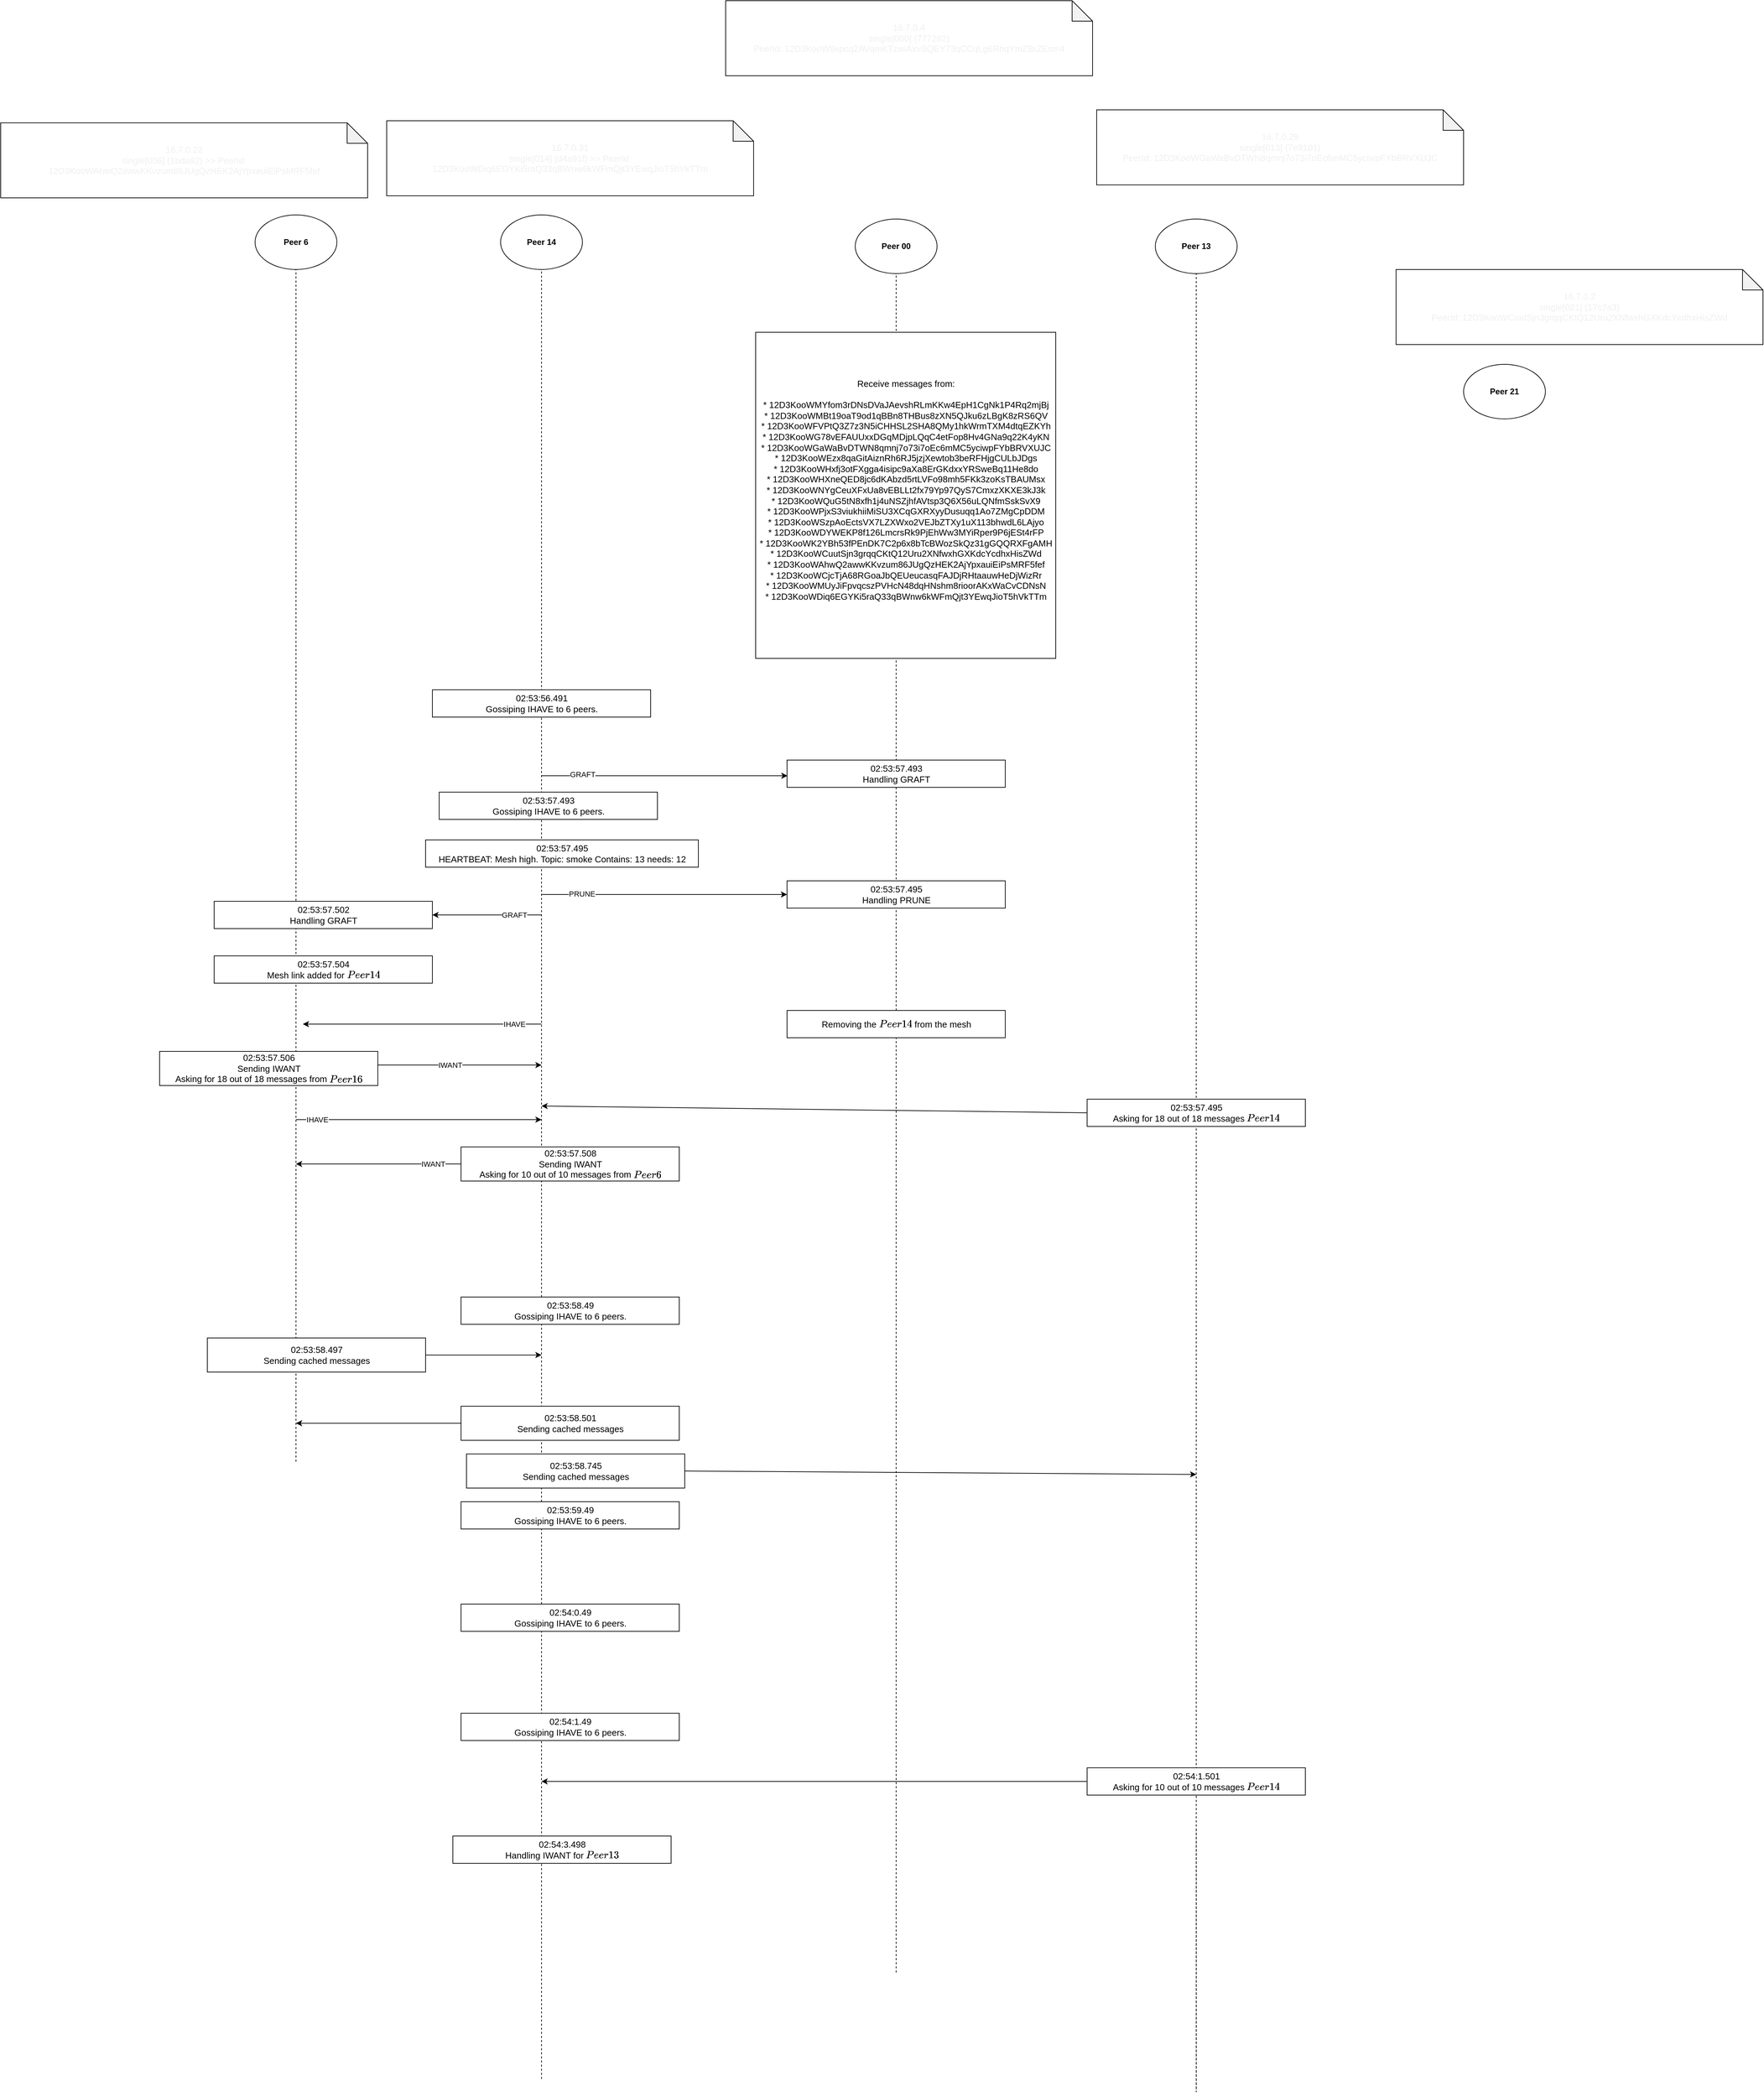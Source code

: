 <mxfile>
    <diagram id="ExdccTZqctQwAvQB16s_" name="Page-1">
        <mxGraphModel dx="5357" dy="3356" grid="1" gridSize="10" guides="1" tooltips="1" connect="1" arrows="1" fold="1" page="0" pageScale="1" pageWidth="827" pageHeight="1169" math="0" shadow="0">
            <root>
                <mxCell id="0"/>
                <mxCell id="1" parent="0"/>
                <mxCell id="187" value="" style="endArrow=none;dashed=1;html=1;fontSize=12;startArrow=none;entryX=0.5;entryY=1;entryDx=0;entryDy=0;" edge="1" parent="1" target="143">
                    <mxGeometry width="50" height="50" relative="1" as="geometry">
                        <mxPoint x="80" y="1770" as="sourcePoint"/>
                        <mxPoint x="535" y="-638" as="targetPoint"/>
                    </mxGeometry>
                </mxCell>
                <mxCell id="132" value="" style="endArrow=none;dashed=1;html=1;fontSize=12;entryX=0.5;entryY=1;entryDx=0;entryDy=0;startArrow=none;" parent="1" target="129" edge="1">
                    <mxGeometry width="50" height="50" relative="1" as="geometry">
                        <mxPoint x="-800" y="1021.25" as="sourcePoint"/>
                        <mxPoint x="-767" y="-111.96" as="targetPoint"/>
                    </mxGeometry>
                </mxCell>
                <mxCell id="126" value="16.7.0.31&lt;br&gt;single[014] (d4a91f) &amp;gt;&amp;gt; PeerId: 12D3KooWDiq6EGYKi5raQ33qBWnw6kWFmQjt3YEwqJioT5hVkTTm" style="shape=note;whiteSpace=wrap;html=1;backgroundOutline=1;darkOpacity=0.05;fontColor=#F0F0F0;fontSize=13;" parent="1" vertex="1">
                    <mxGeometry x="-667" y="-944" width="538" height="110" as="geometry"/>
                </mxCell>
                <mxCell id="129" value="Peer 6" style="ellipse;whiteSpace=wrap;html=1;fontStyle=1" parent="1" vertex="1">
                    <mxGeometry x="-860" y="-806" width="120" height="80" as="geometry"/>
                </mxCell>
                <mxCell id="130" value="Peer 14" style="ellipse;whiteSpace=wrap;html=1;fontStyle=1" parent="1" vertex="1">
                    <mxGeometry x="-500" y="-806" width="120" height="80" as="geometry"/>
                </mxCell>
                <mxCell id="133" value="" style="endArrow=none;dashed=1;html=1;fontSize=12;startArrow=none;entryX=0.5;entryY=1;entryDx=0;entryDy=0;" parent="1" target="130" edge="1">
                    <mxGeometry width="50" height="50" relative="1" as="geometry">
                        <mxPoint x="-440" y="1926" as="sourcePoint"/>
                        <mxPoint x="-440" y="-670" as="targetPoint"/>
                    </mxGeometry>
                </mxCell>
                <mxCell id="134" value="" style="endArrow=classic;html=1;entryX=0;entryY=0.5;entryDx=0;entryDy=0;" parent="1" edge="1" target="150">
                    <mxGeometry width="50" height="50" relative="1" as="geometry">
                        <mxPoint x="-440" y="190" as="sourcePoint"/>
                        <mxPoint x="-135.856" y="118.376" as="targetPoint"/>
                    </mxGeometry>
                </mxCell>
                <mxCell id="160" value="PRUNE" style="edgeLabel;html=1;align=center;verticalAlign=middle;resizable=0;points=[];" vertex="1" connectable="0" parent="134">
                    <mxGeometry x="-0.676" y="1" relative="1" as="geometry">
                        <mxPoint as="offset"/>
                    </mxGeometry>
                </mxCell>
                <mxCell id="135" value="02:53:57.493 &lt;br&gt;Handling GRAFT" style="html=1;dashed=0;whitespace=wrap;fontSize=13;" parent="1" vertex="1">
                    <mxGeometry x="-80" y="-7" width="320" height="40" as="geometry"/>
                </mxCell>
                <mxCell id="142" value="&lt;div&gt;16.7.0.4&lt;br&gt;&lt;/div&gt;&lt;div&gt;single[000] (777282)&lt;/div&gt;&lt;div&gt;PeerId: 12D3KooW9xpcq2AVqmKTzwiAxvSQEY73qCCqLg6RhqYmZBrZEsm4&lt;/div&gt;" style="shape=note;whiteSpace=wrap;html=1;backgroundOutline=1;darkOpacity=0.05;fontColor=#F0F0F0;fontSize=13;" vertex="1" parent="1">
                    <mxGeometry x="-170" y="-1120" width="538" height="110" as="geometry"/>
                </mxCell>
                <mxCell id="143" value="Peer 00" style="ellipse;whiteSpace=wrap;html=1;fontStyle=1" vertex="1" parent="1">
                    <mxGeometry x="20" y="-800" width="120" height="80" as="geometry"/>
                </mxCell>
                <mxCell id="144" value="Peer 13" style="ellipse;whiteSpace=wrap;html=1;fontStyle=1" vertex="1" parent="1">
                    <mxGeometry x="460" y="-800" width="120" height="80" as="geometry"/>
                </mxCell>
                <mxCell id="145" value="Peer 21" style="ellipse;whiteSpace=wrap;html=1;fontStyle=1" vertex="1" parent="1">
                    <mxGeometry x="912" y="-587" width="120" height="80" as="geometry"/>
                </mxCell>
                <mxCell id="146" value="16.7.0.29&lt;br&gt;&lt;div&gt;single[013] (7e9101)&lt;/div&gt;&lt;div&gt;PeerId: 12D3KooWGaWaBvDTWN8qmnj7o73i7oEc6mMC5yciwpFYbBRVXUJC&lt;/div&gt;" style="shape=note;whiteSpace=wrap;html=1;backgroundOutline=1;darkOpacity=0.05;fontColor=#F0F0F0;fontSize=13;" vertex="1" parent="1">
                    <mxGeometry x="374" y="-960" width="538" height="110" as="geometry"/>
                </mxCell>
                <mxCell id="147" value="16.7.0.2&lt;br&gt;&lt;div&gt;single[021] (17c7a3)&lt;/div&gt;&lt;div&gt;PeerId: 12D3KooWCuutSjn3grqqCKtQ12Uru2XNfwxhGXKdcYcdhxHisZWd&lt;/div&gt;" style="shape=note;whiteSpace=wrap;html=1;backgroundOutline=1;darkOpacity=0.05;fontColor=#F0F0F0;fontSize=13;" vertex="1" parent="1">
                    <mxGeometry x="813" y="-726" width="538" height="110" as="geometry"/>
                </mxCell>
                <mxCell id="148" value="" style="endArrow=classic;html=1;entryX=0.002;entryY=0.575;entryDx=0;entryDy=0;entryPerimeter=0;" edge="1" parent="1" target="135">
                    <mxGeometry width="50" height="50" relative="1" as="geometry">
                        <mxPoint x="-440" y="16" as="sourcePoint"/>
                        <mxPoint x="-136.856" y="15.996" as="targetPoint"/>
                    </mxGeometry>
                </mxCell>
                <mxCell id="159" value="GRAFT" style="edgeLabel;html=1;align=center;verticalAlign=middle;resizable=0;points=[];" vertex="1" connectable="0" parent="148">
                    <mxGeometry x="-0.669" y="2" relative="1" as="geometry">
                        <mxPoint as="offset"/>
                    </mxGeometry>
                </mxCell>
                <mxCell id="150" value="02:53:57.495&lt;br&gt;Handling PRUNE" style="html=1;dashed=0;whitespace=wrap;fontSize=13;" vertex="1" parent="1">
                    <mxGeometry x="-80" y="170" width="320" height="40" as="geometry"/>
                </mxCell>
                <mxCell id="151" value="Removing the `Peer 14` from the mesh" style="html=1;dashed=0;whitespace=wrap;fontSize=13;" vertex="1" parent="1">
                    <mxGeometry x="-80" y="360" width="320" height="40" as="geometry"/>
                </mxCell>
                <mxCell id="152" value="Receive messages from:&lt;br&gt;&lt;br&gt;&lt;div&gt;* 12D3KooWMYfom3rDNsDVaJAevshRLmKKw4EpH1CgNk1P4Rq2mjBj&lt;/div&gt;&lt;div&gt;* 12D3KooWMBt19oaT9od1qBBn8THBus8zXN5QJku6zLBgK8zRS6QV&lt;/div&gt;&lt;div&gt;* 12D3KooWFVPtQ3Z7z3N5iCHHSL2SHA8QMy1hkWrmTXM4dtqEZKYh&lt;/div&gt;&lt;div&gt;* 12D3KooWG78vEFAUUxxDGqMDjpLQqC4etFop8Hv4GNa9q22K4yKN&lt;/div&gt;&lt;div&gt;* 12D3KooWGaWaBvDTWN8qmnj7o73i7oEc6mMC5yciwpFYbBRVXUJC&lt;/div&gt;&lt;div&gt;* 12D3KooWEzx8qaGitAiznRh6RJ5jzjXewtob3beRFHjgCULbJDgs&lt;/div&gt;&lt;div&gt;* 12D3KooWHxfj3otFXgga4isipc9aXa8ErGKdxxYRSweBq11He8do&lt;/div&gt;&lt;div&gt;* 12D3KooWHXneQED8jc6dKAbzd5rtLVFo98mh5FKk3zoKsTBAUMsx&lt;/div&gt;&lt;div&gt;* 12D3KooWNYgCeuXFxUa8vEBLLt2fx79Yp97QyS7CmxzXKXE3kJ3k&lt;/div&gt;&lt;div&gt;* 12D3KooWQuG5tN8xfh1j4uNSZjhfAVtsp3Q6X56uLQNfmSskSvX9&lt;/div&gt;&lt;div&gt;* 12D3KooWPjxS3viukhiiMiSU3XCqGXRXyyDusuqq1Ao7ZMgCpDDM&lt;/div&gt;&lt;div&gt;* 12D3KooWSzpAoEctsVX7LZXWxo2VEJbZTXy1uX113bhwdL6LAjyo&lt;/div&gt;&lt;div&gt;* 12D3KooWDYWEKP8f126LmcrsRk9PjEhWw3MYiRper9P6jESt4rFP&lt;/div&gt;&lt;div&gt;* 12D3KooWK2YBh53fPEnDK7C2p6x8bTcBWozSkQz31gGQQRXFgAMH&lt;/div&gt;&lt;div&gt;* 12D3KooWCuutSjn3grqqCKtQ12Uru2XNfwxhGXKdcYcdhxHisZWd&lt;/div&gt;&lt;div&gt;* 12D3KooWAhwQ2awwKKvzum86JUgQzHEK2AjYpxauiEiPsMRF5fef&lt;/div&gt;&lt;div&gt;* 12D3KooWCjcTjA68RGoaJbQEUeucasqFAJDjRHtaauwHeDjWizRr&lt;/div&gt;&lt;div&gt;* 12D3KooWMUyJiFpvqcszPVHcN48dqHNshm8rioorAKxWaCvCDNsN&lt;/div&gt;&lt;div&gt;* 12D3KooWDiq6EGYKi5raQ33qBWnw6kWFmQjt3YEwqJioT5hVkTTm&lt;/div&gt;&lt;div&gt;&lt;br&gt;&lt;/div&gt;" style="html=1;dashed=0;whitespace=wrap;fontSize=13;" vertex="1" parent="1">
                    <mxGeometry x="-126" y="-634" width="440" height="478" as="geometry"/>
                </mxCell>
                <mxCell id="153" value="16.7.0.22&lt;br&gt;single[006] (1bda92) &amp;gt;&amp;gt; PeerId: 12D3KooWAhwQ2awwKKvzum86JUgQzHEK2AjYpxauiEiPsMRF5fef" style="shape=note;whiteSpace=wrap;html=1;backgroundOutline=1;darkOpacity=0.05;fontColor=#F0F0F0;fontSize=13;" vertex="1" parent="1">
                    <mxGeometry x="-1233" y="-941" width="538" height="110" as="geometry"/>
                </mxCell>
                <mxCell id="154" value="02:53:57.502&lt;br&gt;Handling GRAFT" style="html=1;dashed=0;whitespace=wrap;fontSize=13;" vertex="1" parent="1">
                    <mxGeometry x="-920" y="200" width="320" height="40" as="geometry"/>
                </mxCell>
                <mxCell id="155" value="" style="endArrow=classic;html=1;entryX=1;entryY=0.5;entryDx=0;entryDy=0;" edge="1" parent="1" target="154">
                    <mxGeometry width="50" height="50" relative="1" as="geometry">
                        <mxPoint x="-440" y="220" as="sourcePoint"/>
                        <mxPoint x="-118.12" y="26" as="targetPoint"/>
                    </mxGeometry>
                </mxCell>
                <mxCell id="158" value="GRAFT" style="edgeLabel;html=1;align=center;verticalAlign=middle;resizable=0;points=[];" vertex="1" connectable="0" parent="155">
                    <mxGeometry x="-0.079" y="-4" relative="1" as="geometry">
                        <mxPoint x="33" y="4" as="offset"/>
                    </mxGeometry>
                </mxCell>
                <mxCell id="156" value="02:53:57.504&lt;br&gt;Mesh link added for `Peer14`" style="html=1;dashed=0;whitespace=wrap;fontSize=13;" vertex="1" parent="1">
                    <mxGeometry x="-920" y="280" width="320" height="40" as="geometry"/>
                </mxCell>
                <mxCell id="161" value="" style="endArrow=classic;html=1;" edge="1" parent="1">
                    <mxGeometry width="50" height="50" relative="1" as="geometry">
                        <mxPoint x="-440" y="380" as="sourcePoint"/>
                        <mxPoint x="-790" y="380" as="targetPoint"/>
                    </mxGeometry>
                </mxCell>
                <mxCell id="162" value="IHAVE" style="edgeLabel;html=1;align=center;verticalAlign=middle;resizable=0;points=[];" vertex="1" connectable="0" parent="161">
                    <mxGeometry x="-0.079" y="-4" relative="1" as="geometry">
                        <mxPoint x="121" y="4" as="offset"/>
                    </mxGeometry>
                </mxCell>
                <mxCell id="163" value="" style="endArrow=classic;html=1;exitX=0;exitY=0.5;exitDx=0;exitDy=0;" edge="1" parent="1" source="170">
                    <mxGeometry width="50" height="50" relative="1" as="geometry">
                        <mxPoint x="-620" y="600" as="sourcePoint"/>
                        <mxPoint x="-800" y="585" as="targetPoint"/>
                    </mxGeometry>
                </mxCell>
                <mxCell id="164" value="IWANT" style="edgeLabel;html=1;align=center;verticalAlign=middle;resizable=0;points=[];" vertex="1" connectable="0" parent="163">
                    <mxGeometry x="-0.079" y="-4" relative="1" as="geometry">
                        <mxPoint x="70" y="4" as="offset"/>
                    </mxGeometry>
                </mxCell>
                <mxCell id="165" value="" style="endArrow=classic;html=1;" edge="1" parent="1">
                    <mxGeometry width="50" height="50" relative="1" as="geometry">
                        <mxPoint x="-680" y="440" as="sourcePoint"/>
                        <mxPoint x="-440" y="440" as="targetPoint"/>
                    </mxGeometry>
                </mxCell>
                <mxCell id="166" value="IWANT" style="edgeLabel;html=1;align=center;verticalAlign=middle;resizable=0;points=[];" vertex="1" connectable="0" parent="165">
                    <mxGeometry x="-0.079" y="-4" relative="1" as="geometry">
                        <mxPoint x="-5" y="-4" as="offset"/>
                    </mxGeometry>
                </mxCell>
                <mxCell id="168" value="02:53:57.506&lt;br&gt;Sending IWANT&lt;br&gt;Asking for 18 out of 18 messages from `Peer 16`" style="html=1;dashed=0;whitespace=wrap;fontSize=13;" vertex="1" parent="1">
                    <mxGeometry x="-1000" y="420" width="320" height="50" as="geometry"/>
                </mxCell>
                <mxCell id="170" value="02:53:57.508&lt;br&gt;Sending IWANT&lt;br&gt;Asking for 10 out of 10 messages from `Peer 6`" style="html=1;dashed=0;whitespace=wrap;fontSize=13;" vertex="1" parent="1">
                    <mxGeometry x="-558" y="560" width="320" height="50" as="geometry"/>
                </mxCell>
                <mxCell id="171" value="" style="endArrow=classic;html=1;" edge="1" parent="1">
                    <mxGeometry width="50" height="50" relative="1" as="geometry">
                        <mxPoint x="-800" y="520" as="sourcePoint"/>
                        <mxPoint x="-440" y="520" as="targetPoint"/>
                    </mxGeometry>
                </mxCell>
                <mxCell id="172" value="IHAVE" style="edgeLabel;html=1;align=center;verticalAlign=middle;resizable=0;points=[];" vertex="1" connectable="0" parent="171">
                    <mxGeometry x="-0.079" y="-4" relative="1" as="geometry">
                        <mxPoint x="-135" y="-4" as="offset"/>
                    </mxGeometry>
                </mxCell>
                <mxCell id="173" value="02:53:58.501&lt;br&gt;Sending cached messages" style="html=1;dashed=0;whitespace=wrap;fontSize=13;" vertex="1" parent="1">
                    <mxGeometry x="-558" y="940" width="320" height="50" as="geometry"/>
                </mxCell>
                <mxCell id="174" value="" style="endArrow=classic;html=1;exitX=0;exitY=0.5;exitDx=0;exitDy=0;" edge="1" parent="1" source="173">
                    <mxGeometry width="50" height="50" relative="1" as="geometry">
                        <mxPoint x="-548" y="865" as="sourcePoint"/>
                        <mxPoint x="-800" y="965" as="targetPoint"/>
                    </mxGeometry>
                </mxCell>
                <mxCell id="176" value="02:53:58.497&lt;br&gt;Sending cached messages" style="html=1;dashed=0;whitespace=wrap;fontSize=13;" vertex="1" parent="1">
                    <mxGeometry x="-930" y="840" width="320" height="50" as="geometry"/>
                </mxCell>
                <mxCell id="177" value="" style="endArrow=classic;html=1;exitX=1;exitY=0.5;exitDx=0;exitDy=0;" edge="1" parent="1" source="176">
                    <mxGeometry width="50" height="50" relative="1" as="geometry">
                        <mxPoint x="-790" y="700" as="sourcePoint"/>
                        <mxPoint x="-440" y="865" as="targetPoint"/>
                    </mxGeometry>
                </mxCell>
                <mxCell id="179" value="02:53:57.493&lt;br&gt;Gossiping IHAVE to 6 peers." style="html=1;dashed=0;whitespace=wrap;fontSize=13;" vertex="1" parent="1">
                    <mxGeometry x="-590" y="40" width="320" height="40" as="geometry"/>
                </mxCell>
                <mxCell id="180" value="02:53:56.491&lt;br&gt;Gossiping IHAVE to 6 peers." style="html=1;dashed=0;whitespace=wrap;fontSize=13;" vertex="1" parent="1">
                    <mxGeometry x="-600" y="-110" width="320" height="40" as="geometry"/>
                </mxCell>
                <mxCell id="181" value="02:53:58.49&lt;br&gt;Gossiping IHAVE to 6 peers." style="html=1;dashed=0;whitespace=wrap;fontSize=13;" vertex="1" parent="1">
                    <mxGeometry x="-558" y="780" width="320" height="40" as="geometry"/>
                </mxCell>
                <mxCell id="182" value="02:53:59.49&lt;br&gt;Gossiping IHAVE to 6 peers." style="html=1;dashed=0;whitespace=wrap;fontSize=13;" vertex="1" parent="1">
                    <mxGeometry x="-558" y="1080" width="320" height="40" as="geometry"/>
                </mxCell>
                <mxCell id="183" value="02:54:0.49&lt;br&gt;Gossiping IHAVE to 6 peers." style="html=1;dashed=0;whitespace=wrap;fontSize=13;" vertex="1" parent="1">
                    <mxGeometry x="-558" y="1230" width="320" height="40" as="geometry"/>
                </mxCell>
                <mxCell id="184" value="02:54:1.49&lt;br&gt;Gossiping IHAVE to 6 peers." style="html=1;dashed=0;whitespace=wrap;fontSize=13;" vertex="1" parent="1">
                    <mxGeometry x="-558" y="1390" width="320" height="40" as="geometry"/>
                </mxCell>
                <mxCell id="185" value="02:53:57.495&lt;br&gt;HEARTBEAT: Mesh high. Topic: smoke Contains: 13 needs: 12" style="html=1;dashed=0;whitespace=wrap;fontSize=13;" vertex="1" parent="1">
                    <mxGeometry x="-610" y="110" width="400" height="40" as="geometry"/>
                </mxCell>
                <mxCell id="186" value="" style="endArrow=none;dashed=1;html=1;fontSize=12;startArrow=none;entryX=0.5;entryY=1;entryDx=0;entryDy=0;" edge="1" parent="1" target="144">
                    <mxGeometry width="50" height="50" relative="1" as="geometry">
                        <mxPoint x="520" y="1560" as="sourcePoint"/>
                        <mxPoint x="-430" y="-716" as="targetPoint"/>
                        <Array as="points">
                            <mxPoint x="520" y="1950"/>
                        </Array>
                    </mxGeometry>
                </mxCell>
                <mxCell id="188" value="02:53:58.745&lt;br&gt;Sending cached messages" style="html=1;dashed=0;whitespace=wrap;fontSize=13;" vertex="1" parent="1">
                    <mxGeometry x="-550" y="1010" width="320" height="50" as="geometry"/>
                </mxCell>
                <mxCell id="189" value="" style="endArrow=classic;html=1;exitX=1;exitY=0.5;exitDx=0;exitDy=0;" edge="1" parent="1" source="188">
                    <mxGeometry width="50" height="50" relative="1" as="geometry">
                        <mxPoint x="259" y="1040.33" as="sourcePoint"/>
                        <mxPoint x="520" y="1040" as="targetPoint"/>
                    </mxGeometry>
                </mxCell>
                <mxCell id="190" value="02:54:1.501&lt;br&gt;Asking for 10 out of 10 messages `Peer 14`" style="html=1;dashed=0;whitespace=wrap;fontSize=13;" vertex="1" parent="1">
                    <mxGeometry x="360" y="1470" width="320" height="40" as="geometry"/>
                </mxCell>
                <mxCell id="191" value="" style="endArrow=classic;html=1;exitX=0;exitY=0.5;exitDx=0;exitDy=0;" edge="1" parent="1" source="190">
                    <mxGeometry width="50" height="50" relative="1" as="geometry">
                        <mxPoint x="-220" y="1045" as="sourcePoint"/>
                        <mxPoint x="-440" y="1490" as="targetPoint"/>
                    </mxGeometry>
                </mxCell>
                <mxCell id="192" value="02:53:57.495&lt;br&gt;Asking for 18 out of 18 messages `Peer 14`" style="html=1;dashed=0;whitespace=wrap;fontSize=13;" vertex="1" parent="1">
                    <mxGeometry x="360" y="490" width="320" height="40" as="geometry"/>
                </mxCell>
                <mxCell id="193" value="" style="endArrow=classic;html=1;exitX=0;exitY=0.5;exitDx=0;exitDy=0;" edge="1" parent="1" source="192">
                    <mxGeometry width="50" height="50" relative="1" as="geometry">
                        <mxPoint x="660" y="864.33" as="sourcePoint"/>
                        <mxPoint x="-440" y="500" as="targetPoint"/>
                    </mxGeometry>
                </mxCell>
                <mxCell id="194" value="02:54:3.498&lt;br&gt;Handling IWANT for `Peer 13`" style="html=1;dashed=0;whitespace=wrap;fontSize=13;" vertex="1" parent="1">
                    <mxGeometry x="-570" y="1570" width="320" height="40" as="geometry"/>
                </mxCell>
            </root>
        </mxGraphModel>
    </diagram>
</mxfile>